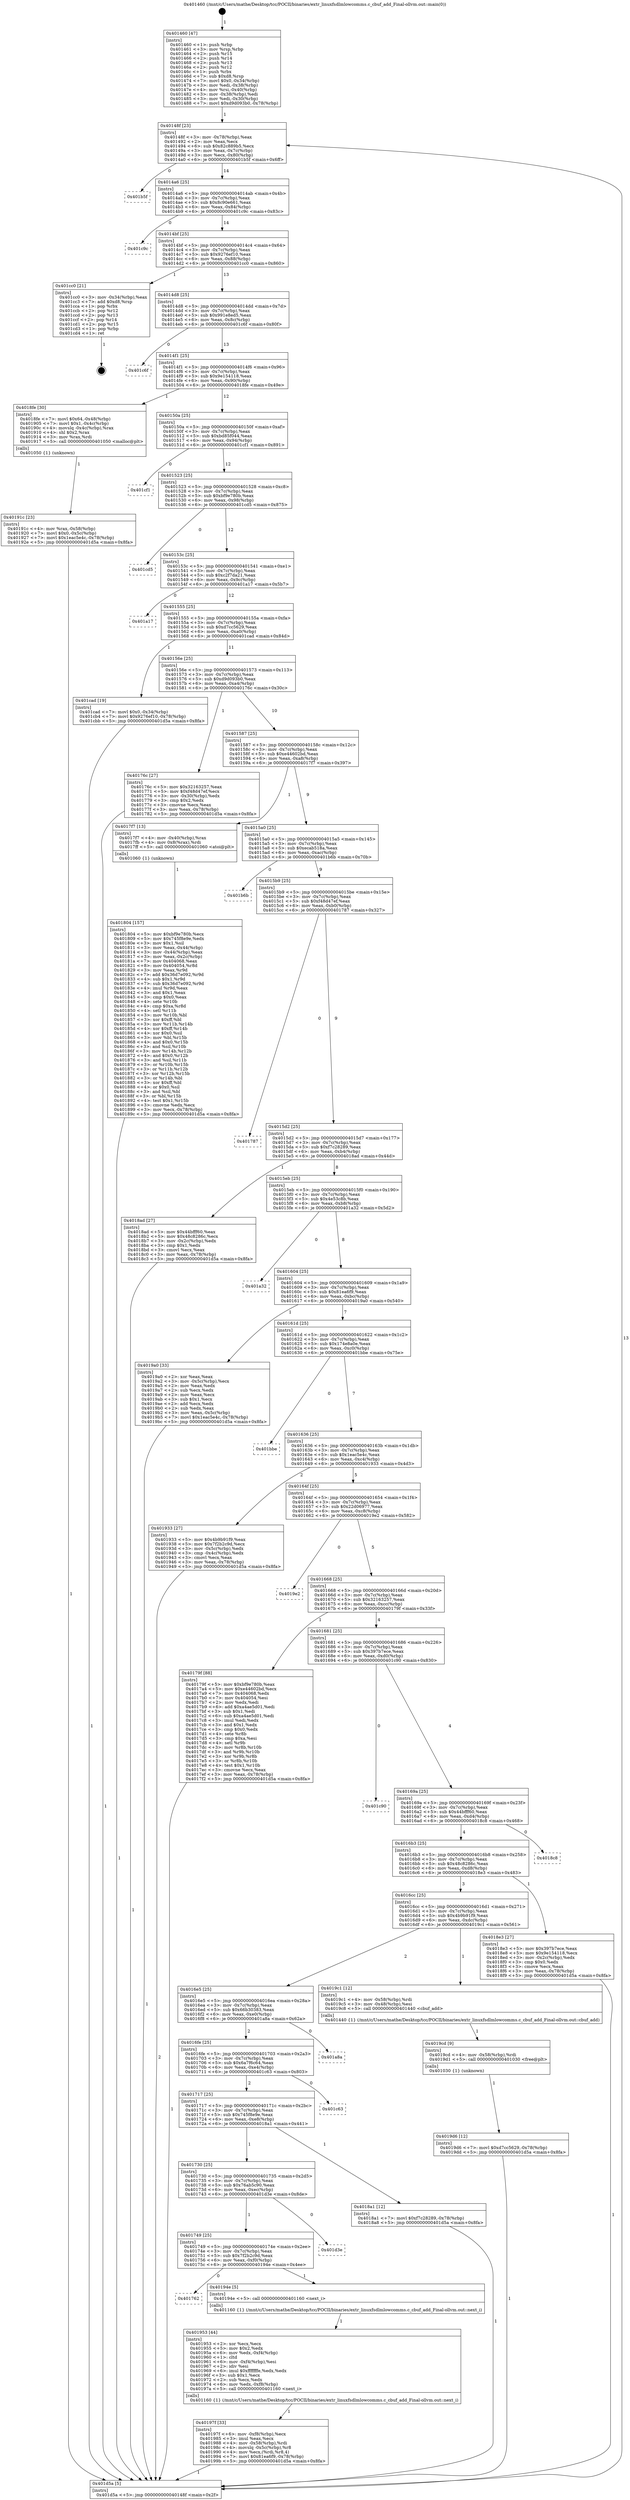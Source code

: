 digraph "0x401460" {
  label = "0x401460 (/mnt/c/Users/mathe/Desktop/tcc/POCII/binaries/extr_linuxfsdlmlowcomms.c_cbuf_add_Final-ollvm.out::main(0))"
  labelloc = "t"
  node[shape=record]

  Entry [label="",width=0.3,height=0.3,shape=circle,fillcolor=black,style=filled]
  "0x40148f" [label="{
     0x40148f [23]\l
     | [instrs]\l
     &nbsp;&nbsp;0x40148f \<+3\>: mov -0x78(%rbp),%eax\l
     &nbsp;&nbsp;0x401492 \<+2\>: mov %eax,%ecx\l
     &nbsp;&nbsp;0x401494 \<+6\>: sub $0x82c889b5,%ecx\l
     &nbsp;&nbsp;0x40149a \<+3\>: mov %eax,-0x7c(%rbp)\l
     &nbsp;&nbsp;0x40149d \<+3\>: mov %ecx,-0x80(%rbp)\l
     &nbsp;&nbsp;0x4014a0 \<+6\>: je 0000000000401b5f \<main+0x6ff\>\l
  }"]
  "0x401b5f" [label="{
     0x401b5f\l
  }", style=dashed]
  "0x4014a6" [label="{
     0x4014a6 [25]\l
     | [instrs]\l
     &nbsp;&nbsp;0x4014a6 \<+5\>: jmp 00000000004014ab \<main+0x4b\>\l
     &nbsp;&nbsp;0x4014ab \<+3\>: mov -0x7c(%rbp),%eax\l
     &nbsp;&nbsp;0x4014ae \<+5\>: sub $0x8c90e661,%eax\l
     &nbsp;&nbsp;0x4014b3 \<+6\>: mov %eax,-0x84(%rbp)\l
     &nbsp;&nbsp;0x4014b9 \<+6\>: je 0000000000401c9c \<main+0x83c\>\l
  }"]
  Exit [label="",width=0.3,height=0.3,shape=circle,fillcolor=black,style=filled,peripheries=2]
  "0x401c9c" [label="{
     0x401c9c\l
  }", style=dashed]
  "0x4014bf" [label="{
     0x4014bf [25]\l
     | [instrs]\l
     &nbsp;&nbsp;0x4014bf \<+5\>: jmp 00000000004014c4 \<main+0x64\>\l
     &nbsp;&nbsp;0x4014c4 \<+3\>: mov -0x7c(%rbp),%eax\l
     &nbsp;&nbsp;0x4014c7 \<+5\>: sub $0x9276ef10,%eax\l
     &nbsp;&nbsp;0x4014cc \<+6\>: mov %eax,-0x88(%rbp)\l
     &nbsp;&nbsp;0x4014d2 \<+6\>: je 0000000000401cc0 \<main+0x860\>\l
  }"]
  "0x4019d6" [label="{
     0x4019d6 [12]\l
     | [instrs]\l
     &nbsp;&nbsp;0x4019d6 \<+7\>: movl $0xd7cc5629,-0x78(%rbp)\l
     &nbsp;&nbsp;0x4019dd \<+5\>: jmp 0000000000401d5a \<main+0x8fa\>\l
  }"]
  "0x401cc0" [label="{
     0x401cc0 [21]\l
     | [instrs]\l
     &nbsp;&nbsp;0x401cc0 \<+3\>: mov -0x34(%rbp),%eax\l
     &nbsp;&nbsp;0x401cc3 \<+7\>: add $0xd8,%rsp\l
     &nbsp;&nbsp;0x401cca \<+1\>: pop %rbx\l
     &nbsp;&nbsp;0x401ccb \<+2\>: pop %r12\l
     &nbsp;&nbsp;0x401ccd \<+2\>: pop %r13\l
     &nbsp;&nbsp;0x401ccf \<+2\>: pop %r14\l
     &nbsp;&nbsp;0x401cd1 \<+2\>: pop %r15\l
     &nbsp;&nbsp;0x401cd3 \<+1\>: pop %rbp\l
     &nbsp;&nbsp;0x401cd4 \<+1\>: ret\l
  }"]
  "0x4014d8" [label="{
     0x4014d8 [25]\l
     | [instrs]\l
     &nbsp;&nbsp;0x4014d8 \<+5\>: jmp 00000000004014dd \<main+0x7d\>\l
     &nbsp;&nbsp;0x4014dd \<+3\>: mov -0x7c(%rbp),%eax\l
     &nbsp;&nbsp;0x4014e0 \<+5\>: sub $0x991e8ed5,%eax\l
     &nbsp;&nbsp;0x4014e5 \<+6\>: mov %eax,-0x8c(%rbp)\l
     &nbsp;&nbsp;0x4014eb \<+6\>: je 0000000000401c6f \<main+0x80f\>\l
  }"]
  "0x4019cd" [label="{
     0x4019cd [9]\l
     | [instrs]\l
     &nbsp;&nbsp;0x4019cd \<+4\>: mov -0x58(%rbp),%rdi\l
     &nbsp;&nbsp;0x4019d1 \<+5\>: call 0000000000401030 \<free@plt\>\l
     | [calls]\l
     &nbsp;&nbsp;0x401030 \{1\} (unknown)\l
  }"]
  "0x401c6f" [label="{
     0x401c6f\l
  }", style=dashed]
  "0x4014f1" [label="{
     0x4014f1 [25]\l
     | [instrs]\l
     &nbsp;&nbsp;0x4014f1 \<+5\>: jmp 00000000004014f6 \<main+0x96\>\l
     &nbsp;&nbsp;0x4014f6 \<+3\>: mov -0x7c(%rbp),%eax\l
     &nbsp;&nbsp;0x4014f9 \<+5\>: sub $0x9e154118,%eax\l
     &nbsp;&nbsp;0x4014fe \<+6\>: mov %eax,-0x90(%rbp)\l
     &nbsp;&nbsp;0x401504 \<+6\>: je 00000000004018fe \<main+0x49e\>\l
  }"]
  "0x40197f" [label="{
     0x40197f [33]\l
     | [instrs]\l
     &nbsp;&nbsp;0x40197f \<+6\>: mov -0xf8(%rbp),%ecx\l
     &nbsp;&nbsp;0x401985 \<+3\>: imul %eax,%ecx\l
     &nbsp;&nbsp;0x401988 \<+4\>: mov -0x58(%rbp),%rdi\l
     &nbsp;&nbsp;0x40198c \<+4\>: movslq -0x5c(%rbp),%r8\l
     &nbsp;&nbsp;0x401990 \<+4\>: mov %ecx,(%rdi,%r8,4)\l
     &nbsp;&nbsp;0x401994 \<+7\>: movl $0x81ea6f9,-0x78(%rbp)\l
     &nbsp;&nbsp;0x40199b \<+5\>: jmp 0000000000401d5a \<main+0x8fa\>\l
  }"]
  "0x4018fe" [label="{
     0x4018fe [30]\l
     | [instrs]\l
     &nbsp;&nbsp;0x4018fe \<+7\>: movl $0x64,-0x48(%rbp)\l
     &nbsp;&nbsp;0x401905 \<+7\>: movl $0x1,-0x4c(%rbp)\l
     &nbsp;&nbsp;0x40190c \<+4\>: movslq -0x4c(%rbp),%rax\l
     &nbsp;&nbsp;0x401910 \<+4\>: shl $0x2,%rax\l
     &nbsp;&nbsp;0x401914 \<+3\>: mov %rax,%rdi\l
     &nbsp;&nbsp;0x401917 \<+5\>: call 0000000000401050 \<malloc@plt\>\l
     | [calls]\l
     &nbsp;&nbsp;0x401050 \{1\} (unknown)\l
  }"]
  "0x40150a" [label="{
     0x40150a [25]\l
     | [instrs]\l
     &nbsp;&nbsp;0x40150a \<+5\>: jmp 000000000040150f \<main+0xaf\>\l
     &nbsp;&nbsp;0x40150f \<+3\>: mov -0x7c(%rbp),%eax\l
     &nbsp;&nbsp;0x401512 \<+5\>: sub $0xbd85f044,%eax\l
     &nbsp;&nbsp;0x401517 \<+6\>: mov %eax,-0x94(%rbp)\l
     &nbsp;&nbsp;0x40151d \<+6\>: je 0000000000401cf1 \<main+0x891\>\l
  }"]
  "0x401953" [label="{
     0x401953 [44]\l
     | [instrs]\l
     &nbsp;&nbsp;0x401953 \<+2\>: xor %ecx,%ecx\l
     &nbsp;&nbsp;0x401955 \<+5\>: mov $0x2,%edx\l
     &nbsp;&nbsp;0x40195a \<+6\>: mov %edx,-0xf4(%rbp)\l
     &nbsp;&nbsp;0x401960 \<+1\>: cltd\l
     &nbsp;&nbsp;0x401961 \<+6\>: mov -0xf4(%rbp),%esi\l
     &nbsp;&nbsp;0x401967 \<+2\>: idiv %esi\l
     &nbsp;&nbsp;0x401969 \<+6\>: imul $0xfffffffe,%edx,%edx\l
     &nbsp;&nbsp;0x40196f \<+3\>: sub $0x1,%ecx\l
     &nbsp;&nbsp;0x401972 \<+2\>: sub %ecx,%edx\l
     &nbsp;&nbsp;0x401974 \<+6\>: mov %edx,-0xf8(%rbp)\l
     &nbsp;&nbsp;0x40197a \<+5\>: call 0000000000401160 \<next_i\>\l
     | [calls]\l
     &nbsp;&nbsp;0x401160 \{1\} (/mnt/c/Users/mathe/Desktop/tcc/POCII/binaries/extr_linuxfsdlmlowcomms.c_cbuf_add_Final-ollvm.out::next_i)\l
  }"]
  "0x401cf1" [label="{
     0x401cf1\l
  }", style=dashed]
  "0x401523" [label="{
     0x401523 [25]\l
     | [instrs]\l
     &nbsp;&nbsp;0x401523 \<+5\>: jmp 0000000000401528 \<main+0xc8\>\l
     &nbsp;&nbsp;0x401528 \<+3\>: mov -0x7c(%rbp),%eax\l
     &nbsp;&nbsp;0x40152b \<+5\>: sub $0xbf9e780b,%eax\l
     &nbsp;&nbsp;0x401530 \<+6\>: mov %eax,-0x98(%rbp)\l
     &nbsp;&nbsp;0x401536 \<+6\>: je 0000000000401cd5 \<main+0x875\>\l
  }"]
  "0x401762" [label="{
     0x401762\l
  }", style=dashed]
  "0x401cd5" [label="{
     0x401cd5\l
  }", style=dashed]
  "0x40153c" [label="{
     0x40153c [25]\l
     | [instrs]\l
     &nbsp;&nbsp;0x40153c \<+5\>: jmp 0000000000401541 \<main+0xe1\>\l
     &nbsp;&nbsp;0x401541 \<+3\>: mov -0x7c(%rbp),%eax\l
     &nbsp;&nbsp;0x401544 \<+5\>: sub $0xc2f7da21,%eax\l
     &nbsp;&nbsp;0x401549 \<+6\>: mov %eax,-0x9c(%rbp)\l
     &nbsp;&nbsp;0x40154f \<+6\>: je 0000000000401a17 \<main+0x5b7\>\l
  }"]
  "0x40194e" [label="{
     0x40194e [5]\l
     | [instrs]\l
     &nbsp;&nbsp;0x40194e \<+5\>: call 0000000000401160 \<next_i\>\l
     | [calls]\l
     &nbsp;&nbsp;0x401160 \{1\} (/mnt/c/Users/mathe/Desktop/tcc/POCII/binaries/extr_linuxfsdlmlowcomms.c_cbuf_add_Final-ollvm.out::next_i)\l
  }"]
  "0x401a17" [label="{
     0x401a17\l
  }", style=dashed]
  "0x401555" [label="{
     0x401555 [25]\l
     | [instrs]\l
     &nbsp;&nbsp;0x401555 \<+5\>: jmp 000000000040155a \<main+0xfa\>\l
     &nbsp;&nbsp;0x40155a \<+3\>: mov -0x7c(%rbp),%eax\l
     &nbsp;&nbsp;0x40155d \<+5\>: sub $0xd7cc5629,%eax\l
     &nbsp;&nbsp;0x401562 \<+6\>: mov %eax,-0xa0(%rbp)\l
     &nbsp;&nbsp;0x401568 \<+6\>: je 0000000000401cad \<main+0x84d\>\l
  }"]
  "0x401749" [label="{
     0x401749 [25]\l
     | [instrs]\l
     &nbsp;&nbsp;0x401749 \<+5\>: jmp 000000000040174e \<main+0x2ee\>\l
     &nbsp;&nbsp;0x40174e \<+3\>: mov -0x7c(%rbp),%eax\l
     &nbsp;&nbsp;0x401751 \<+5\>: sub $0x7f2b2c9d,%eax\l
     &nbsp;&nbsp;0x401756 \<+6\>: mov %eax,-0xf0(%rbp)\l
     &nbsp;&nbsp;0x40175c \<+6\>: je 000000000040194e \<main+0x4ee\>\l
  }"]
  "0x401cad" [label="{
     0x401cad [19]\l
     | [instrs]\l
     &nbsp;&nbsp;0x401cad \<+7\>: movl $0x0,-0x34(%rbp)\l
     &nbsp;&nbsp;0x401cb4 \<+7\>: movl $0x9276ef10,-0x78(%rbp)\l
     &nbsp;&nbsp;0x401cbb \<+5\>: jmp 0000000000401d5a \<main+0x8fa\>\l
  }"]
  "0x40156e" [label="{
     0x40156e [25]\l
     | [instrs]\l
     &nbsp;&nbsp;0x40156e \<+5\>: jmp 0000000000401573 \<main+0x113\>\l
     &nbsp;&nbsp;0x401573 \<+3\>: mov -0x7c(%rbp),%eax\l
     &nbsp;&nbsp;0x401576 \<+5\>: sub $0xd9d093b0,%eax\l
     &nbsp;&nbsp;0x40157b \<+6\>: mov %eax,-0xa4(%rbp)\l
     &nbsp;&nbsp;0x401581 \<+6\>: je 000000000040176c \<main+0x30c\>\l
  }"]
  "0x401d3e" [label="{
     0x401d3e\l
  }", style=dashed]
  "0x40176c" [label="{
     0x40176c [27]\l
     | [instrs]\l
     &nbsp;&nbsp;0x40176c \<+5\>: mov $0x32163257,%eax\l
     &nbsp;&nbsp;0x401771 \<+5\>: mov $0xf48d47ef,%ecx\l
     &nbsp;&nbsp;0x401776 \<+3\>: mov -0x30(%rbp),%edx\l
     &nbsp;&nbsp;0x401779 \<+3\>: cmp $0x2,%edx\l
     &nbsp;&nbsp;0x40177c \<+3\>: cmovne %ecx,%eax\l
     &nbsp;&nbsp;0x40177f \<+3\>: mov %eax,-0x78(%rbp)\l
     &nbsp;&nbsp;0x401782 \<+5\>: jmp 0000000000401d5a \<main+0x8fa\>\l
  }"]
  "0x401587" [label="{
     0x401587 [25]\l
     | [instrs]\l
     &nbsp;&nbsp;0x401587 \<+5\>: jmp 000000000040158c \<main+0x12c\>\l
     &nbsp;&nbsp;0x40158c \<+3\>: mov -0x7c(%rbp),%eax\l
     &nbsp;&nbsp;0x40158f \<+5\>: sub $0xe44602bd,%eax\l
     &nbsp;&nbsp;0x401594 \<+6\>: mov %eax,-0xa8(%rbp)\l
     &nbsp;&nbsp;0x40159a \<+6\>: je 00000000004017f7 \<main+0x397\>\l
  }"]
  "0x401d5a" [label="{
     0x401d5a [5]\l
     | [instrs]\l
     &nbsp;&nbsp;0x401d5a \<+5\>: jmp 000000000040148f \<main+0x2f\>\l
  }"]
  "0x401460" [label="{
     0x401460 [47]\l
     | [instrs]\l
     &nbsp;&nbsp;0x401460 \<+1\>: push %rbp\l
     &nbsp;&nbsp;0x401461 \<+3\>: mov %rsp,%rbp\l
     &nbsp;&nbsp;0x401464 \<+2\>: push %r15\l
     &nbsp;&nbsp;0x401466 \<+2\>: push %r14\l
     &nbsp;&nbsp;0x401468 \<+2\>: push %r13\l
     &nbsp;&nbsp;0x40146a \<+2\>: push %r12\l
     &nbsp;&nbsp;0x40146c \<+1\>: push %rbx\l
     &nbsp;&nbsp;0x40146d \<+7\>: sub $0xd8,%rsp\l
     &nbsp;&nbsp;0x401474 \<+7\>: movl $0x0,-0x34(%rbp)\l
     &nbsp;&nbsp;0x40147b \<+3\>: mov %edi,-0x38(%rbp)\l
     &nbsp;&nbsp;0x40147e \<+4\>: mov %rsi,-0x40(%rbp)\l
     &nbsp;&nbsp;0x401482 \<+3\>: mov -0x38(%rbp),%edi\l
     &nbsp;&nbsp;0x401485 \<+3\>: mov %edi,-0x30(%rbp)\l
     &nbsp;&nbsp;0x401488 \<+7\>: movl $0xd9d093b0,-0x78(%rbp)\l
  }"]
  "0x40191c" [label="{
     0x40191c [23]\l
     | [instrs]\l
     &nbsp;&nbsp;0x40191c \<+4\>: mov %rax,-0x58(%rbp)\l
     &nbsp;&nbsp;0x401920 \<+7\>: movl $0x0,-0x5c(%rbp)\l
     &nbsp;&nbsp;0x401927 \<+7\>: movl $0x1eac5e4c,-0x78(%rbp)\l
     &nbsp;&nbsp;0x40192e \<+5\>: jmp 0000000000401d5a \<main+0x8fa\>\l
  }"]
  "0x4017f7" [label="{
     0x4017f7 [13]\l
     | [instrs]\l
     &nbsp;&nbsp;0x4017f7 \<+4\>: mov -0x40(%rbp),%rax\l
     &nbsp;&nbsp;0x4017fb \<+4\>: mov 0x8(%rax),%rdi\l
     &nbsp;&nbsp;0x4017ff \<+5\>: call 0000000000401060 \<atoi@plt\>\l
     | [calls]\l
     &nbsp;&nbsp;0x401060 \{1\} (unknown)\l
  }"]
  "0x4015a0" [label="{
     0x4015a0 [25]\l
     | [instrs]\l
     &nbsp;&nbsp;0x4015a0 \<+5\>: jmp 00000000004015a5 \<main+0x145\>\l
     &nbsp;&nbsp;0x4015a5 \<+3\>: mov -0x7c(%rbp),%eax\l
     &nbsp;&nbsp;0x4015a8 \<+5\>: sub $0xecab518a,%eax\l
     &nbsp;&nbsp;0x4015ad \<+6\>: mov %eax,-0xac(%rbp)\l
     &nbsp;&nbsp;0x4015b3 \<+6\>: je 0000000000401b6b \<main+0x70b\>\l
  }"]
  "0x401730" [label="{
     0x401730 [25]\l
     | [instrs]\l
     &nbsp;&nbsp;0x401730 \<+5\>: jmp 0000000000401735 \<main+0x2d5\>\l
     &nbsp;&nbsp;0x401735 \<+3\>: mov -0x7c(%rbp),%eax\l
     &nbsp;&nbsp;0x401738 \<+5\>: sub $0x76ab5c90,%eax\l
     &nbsp;&nbsp;0x40173d \<+6\>: mov %eax,-0xec(%rbp)\l
     &nbsp;&nbsp;0x401743 \<+6\>: je 0000000000401d3e \<main+0x8de\>\l
  }"]
  "0x401b6b" [label="{
     0x401b6b\l
  }", style=dashed]
  "0x4015b9" [label="{
     0x4015b9 [25]\l
     | [instrs]\l
     &nbsp;&nbsp;0x4015b9 \<+5\>: jmp 00000000004015be \<main+0x15e\>\l
     &nbsp;&nbsp;0x4015be \<+3\>: mov -0x7c(%rbp),%eax\l
     &nbsp;&nbsp;0x4015c1 \<+5\>: sub $0xf48d47ef,%eax\l
     &nbsp;&nbsp;0x4015c6 \<+6\>: mov %eax,-0xb0(%rbp)\l
     &nbsp;&nbsp;0x4015cc \<+6\>: je 0000000000401787 \<main+0x327\>\l
  }"]
  "0x4018a1" [label="{
     0x4018a1 [12]\l
     | [instrs]\l
     &nbsp;&nbsp;0x4018a1 \<+7\>: movl $0xf7c28289,-0x78(%rbp)\l
     &nbsp;&nbsp;0x4018a8 \<+5\>: jmp 0000000000401d5a \<main+0x8fa\>\l
  }"]
  "0x401787" [label="{
     0x401787\l
  }", style=dashed]
  "0x4015d2" [label="{
     0x4015d2 [25]\l
     | [instrs]\l
     &nbsp;&nbsp;0x4015d2 \<+5\>: jmp 00000000004015d7 \<main+0x177\>\l
     &nbsp;&nbsp;0x4015d7 \<+3\>: mov -0x7c(%rbp),%eax\l
     &nbsp;&nbsp;0x4015da \<+5\>: sub $0xf7c28289,%eax\l
     &nbsp;&nbsp;0x4015df \<+6\>: mov %eax,-0xb4(%rbp)\l
     &nbsp;&nbsp;0x4015e5 \<+6\>: je 00000000004018ad \<main+0x44d\>\l
  }"]
  "0x401717" [label="{
     0x401717 [25]\l
     | [instrs]\l
     &nbsp;&nbsp;0x401717 \<+5\>: jmp 000000000040171c \<main+0x2bc\>\l
     &nbsp;&nbsp;0x40171c \<+3\>: mov -0x7c(%rbp),%eax\l
     &nbsp;&nbsp;0x40171f \<+5\>: sub $0x745f8e9e,%eax\l
     &nbsp;&nbsp;0x401724 \<+6\>: mov %eax,-0xe8(%rbp)\l
     &nbsp;&nbsp;0x40172a \<+6\>: je 00000000004018a1 \<main+0x441\>\l
  }"]
  "0x4018ad" [label="{
     0x4018ad [27]\l
     | [instrs]\l
     &nbsp;&nbsp;0x4018ad \<+5\>: mov $0x44bfff60,%eax\l
     &nbsp;&nbsp;0x4018b2 \<+5\>: mov $0x48c8286c,%ecx\l
     &nbsp;&nbsp;0x4018b7 \<+3\>: mov -0x2c(%rbp),%edx\l
     &nbsp;&nbsp;0x4018ba \<+3\>: cmp $0x1,%edx\l
     &nbsp;&nbsp;0x4018bd \<+3\>: cmovl %ecx,%eax\l
     &nbsp;&nbsp;0x4018c0 \<+3\>: mov %eax,-0x78(%rbp)\l
     &nbsp;&nbsp;0x4018c3 \<+5\>: jmp 0000000000401d5a \<main+0x8fa\>\l
  }"]
  "0x4015eb" [label="{
     0x4015eb [25]\l
     | [instrs]\l
     &nbsp;&nbsp;0x4015eb \<+5\>: jmp 00000000004015f0 \<main+0x190\>\l
     &nbsp;&nbsp;0x4015f0 \<+3\>: mov -0x7c(%rbp),%eax\l
     &nbsp;&nbsp;0x4015f3 \<+5\>: sub $0x4e53c8b,%eax\l
     &nbsp;&nbsp;0x4015f8 \<+6\>: mov %eax,-0xb8(%rbp)\l
     &nbsp;&nbsp;0x4015fe \<+6\>: je 0000000000401a32 \<main+0x5d2\>\l
  }"]
  "0x401c63" [label="{
     0x401c63\l
  }", style=dashed]
  "0x401a32" [label="{
     0x401a32\l
  }", style=dashed]
  "0x401604" [label="{
     0x401604 [25]\l
     | [instrs]\l
     &nbsp;&nbsp;0x401604 \<+5\>: jmp 0000000000401609 \<main+0x1a9\>\l
     &nbsp;&nbsp;0x401609 \<+3\>: mov -0x7c(%rbp),%eax\l
     &nbsp;&nbsp;0x40160c \<+5\>: sub $0x81ea6f9,%eax\l
     &nbsp;&nbsp;0x401611 \<+6\>: mov %eax,-0xbc(%rbp)\l
     &nbsp;&nbsp;0x401617 \<+6\>: je 00000000004019a0 \<main+0x540\>\l
  }"]
  "0x4016fe" [label="{
     0x4016fe [25]\l
     | [instrs]\l
     &nbsp;&nbsp;0x4016fe \<+5\>: jmp 0000000000401703 \<main+0x2a3\>\l
     &nbsp;&nbsp;0x401703 \<+3\>: mov -0x7c(%rbp),%eax\l
     &nbsp;&nbsp;0x401706 \<+5\>: sub $0x6a7f6c64,%eax\l
     &nbsp;&nbsp;0x40170b \<+6\>: mov %eax,-0xe4(%rbp)\l
     &nbsp;&nbsp;0x401711 \<+6\>: je 0000000000401c63 \<main+0x803\>\l
  }"]
  "0x4019a0" [label="{
     0x4019a0 [33]\l
     | [instrs]\l
     &nbsp;&nbsp;0x4019a0 \<+2\>: xor %eax,%eax\l
     &nbsp;&nbsp;0x4019a2 \<+3\>: mov -0x5c(%rbp),%ecx\l
     &nbsp;&nbsp;0x4019a5 \<+2\>: mov %eax,%edx\l
     &nbsp;&nbsp;0x4019a7 \<+2\>: sub %ecx,%edx\l
     &nbsp;&nbsp;0x4019a9 \<+2\>: mov %eax,%ecx\l
     &nbsp;&nbsp;0x4019ab \<+3\>: sub $0x1,%ecx\l
     &nbsp;&nbsp;0x4019ae \<+2\>: add %ecx,%edx\l
     &nbsp;&nbsp;0x4019b0 \<+2\>: sub %edx,%eax\l
     &nbsp;&nbsp;0x4019b2 \<+3\>: mov %eax,-0x5c(%rbp)\l
     &nbsp;&nbsp;0x4019b5 \<+7\>: movl $0x1eac5e4c,-0x78(%rbp)\l
     &nbsp;&nbsp;0x4019bc \<+5\>: jmp 0000000000401d5a \<main+0x8fa\>\l
  }"]
  "0x40161d" [label="{
     0x40161d [25]\l
     | [instrs]\l
     &nbsp;&nbsp;0x40161d \<+5\>: jmp 0000000000401622 \<main+0x1c2\>\l
     &nbsp;&nbsp;0x401622 \<+3\>: mov -0x7c(%rbp),%eax\l
     &nbsp;&nbsp;0x401625 \<+5\>: sub $0x174e8a0e,%eax\l
     &nbsp;&nbsp;0x40162a \<+6\>: mov %eax,-0xc0(%rbp)\l
     &nbsp;&nbsp;0x401630 \<+6\>: je 0000000000401bbe \<main+0x75e\>\l
  }"]
  "0x401a8a" [label="{
     0x401a8a\l
  }", style=dashed]
  "0x401bbe" [label="{
     0x401bbe\l
  }", style=dashed]
  "0x401636" [label="{
     0x401636 [25]\l
     | [instrs]\l
     &nbsp;&nbsp;0x401636 \<+5\>: jmp 000000000040163b \<main+0x1db\>\l
     &nbsp;&nbsp;0x40163b \<+3\>: mov -0x7c(%rbp),%eax\l
     &nbsp;&nbsp;0x40163e \<+5\>: sub $0x1eac5e4c,%eax\l
     &nbsp;&nbsp;0x401643 \<+6\>: mov %eax,-0xc4(%rbp)\l
     &nbsp;&nbsp;0x401649 \<+6\>: je 0000000000401933 \<main+0x4d3\>\l
  }"]
  "0x4016e5" [label="{
     0x4016e5 [25]\l
     | [instrs]\l
     &nbsp;&nbsp;0x4016e5 \<+5\>: jmp 00000000004016ea \<main+0x28a\>\l
     &nbsp;&nbsp;0x4016ea \<+3\>: mov -0x7c(%rbp),%eax\l
     &nbsp;&nbsp;0x4016ed \<+5\>: sub $0x66b30383,%eax\l
     &nbsp;&nbsp;0x4016f2 \<+6\>: mov %eax,-0xe0(%rbp)\l
     &nbsp;&nbsp;0x4016f8 \<+6\>: je 0000000000401a8a \<main+0x62a\>\l
  }"]
  "0x401933" [label="{
     0x401933 [27]\l
     | [instrs]\l
     &nbsp;&nbsp;0x401933 \<+5\>: mov $0x4b9b91f9,%eax\l
     &nbsp;&nbsp;0x401938 \<+5\>: mov $0x7f2b2c9d,%ecx\l
     &nbsp;&nbsp;0x40193d \<+3\>: mov -0x5c(%rbp),%edx\l
     &nbsp;&nbsp;0x401940 \<+3\>: cmp -0x4c(%rbp),%edx\l
     &nbsp;&nbsp;0x401943 \<+3\>: cmovl %ecx,%eax\l
     &nbsp;&nbsp;0x401946 \<+3\>: mov %eax,-0x78(%rbp)\l
     &nbsp;&nbsp;0x401949 \<+5\>: jmp 0000000000401d5a \<main+0x8fa\>\l
  }"]
  "0x40164f" [label="{
     0x40164f [25]\l
     | [instrs]\l
     &nbsp;&nbsp;0x40164f \<+5\>: jmp 0000000000401654 \<main+0x1f4\>\l
     &nbsp;&nbsp;0x401654 \<+3\>: mov -0x7c(%rbp),%eax\l
     &nbsp;&nbsp;0x401657 \<+5\>: sub $0x22d06977,%eax\l
     &nbsp;&nbsp;0x40165c \<+6\>: mov %eax,-0xc8(%rbp)\l
     &nbsp;&nbsp;0x401662 \<+6\>: je 00000000004019e2 \<main+0x582\>\l
  }"]
  "0x4019c1" [label="{
     0x4019c1 [12]\l
     | [instrs]\l
     &nbsp;&nbsp;0x4019c1 \<+4\>: mov -0x58(%rbp),%rdi\l
     &nbsp;&nbsp;0x4019c5 \<+3\>: mov -0x48(%rbp),%esi\l
     &nbsp;&nbsp;0x4019c8 \<+5\>: call 0000000000401440 \<cbuf_add\>\l
     | [calls]\l
     &nbsp;&nbsp;0x401440 \{1\} (/mnt/c/Users/mathe/Desktop/tcc/POCII/binaries/extr_linuxfsdlmlowcomms.c_cbuf_add_Final-ollvm.out::cbuf_add)\l
  }"]
  "0x4019e2" [label="{
     0x4019e2\l
  }", style=dashed]
  "0x401668" [label="{
     0x401668 [25]\l
     | [instrs]\l
     &nbsp;&nbsp;0x401668 \<+5\>: jmp 000000000040166d \<main+0x20d\>\l
     &nbsp;&nbsp;0x40166d \<+3\>: mov -0x7c(%rbp),%eax\l
     &nbsp;&nbsp;0x401670 \<+5\>: sub $0x32163257,%eax\l
     &nbsp;&nbsp;0x401675 \<+6\>: mov %eax,-0xcc(%rbp)\l
     &nbsp;&nbsp;0x40167b \<+6\>: je 000000000040179f \<main+0x33f\>\l
  }"]
  "0x4016cc" [label="{
     0x4016cc [25]\l
     | [instrs]\l
     &nbsp;&nbsp;0x4016cc \<+5\>: jmp 00000000004016d1 \<main+0x271\>\l
     &nbsp;&nbsp;0x4016d1 \<+3\>: mov -0x7c(%rbp),%eax\l
     &nbsp;&nbsp;0x4016d4 \<+5\>: sub $0x4b9b91f9,%eax\l
     &nbsp;&nbsp;0x4016d9 \<+6\>: mov %eax,-0xdc(%rbp)\l
     &nbsp;&nbsp;0x4016df \<+6\>: je 00000000004019c1 \<main+0x561\>\l
  }"]
  "0x40179f" [label="{
     0x40179f [88]\l
     | [instrs]\l
     &nbsp;&nbsp;0x40179f \<+5\>: mov $0xbf9e780b,%eax\l
     &nbsp;&nbsp;0x4017a4 \<+5\>: mov $0xe44602bd,%ecx\l
     &nbsp;&nbsp;0x4017a9 \<+7\>: mov 0x404068,%edx\l
     &nbsp;&nbsp;0x4017b0 \<+7\>: mov 0x404054,%esi\l
     &nbsp;&nbsp;0x4017b7 \<+2\>: mov %edx,%edi\l
     &nbsp;&nbsp;0x4017b9 \<+6\>: add $0xa4ae5d01,%edi\l
     &nbsp;&nbsp;0x4017bf \<+3\>: sub $0x1,%edi\l
     &nbsp;&nbsp;0x4017c2 \<+6\>: sub $0xa4ae5d01,%edi\l
     &nbsp;&nbsp;0x4017c8 \<+3\>: imul %edi,%edx\l
     &nbsp;&nbsp;0x4017cb \<+3\>: and $0x1,%edx\l
     &nbsp;&nbsp;0x4017ce \<+3\>: cmp $0x0,%edx\l
     &nbsp;&nbsp;0x4017d1 \<+4\>: sete %r8b\l
     &nbsp;&nbsp;0x4017d5 \<+3\>: cmp $0xa,%esi\l
     &nbsp;&nbsp;0x4017d8 \<+4\>: setl %r9b\l
     &nbsp;&nbsp;0x4017dc \<+3\>: mov %r8b,%r10b\l
     &nbsp;&nbsp;0x4017df \<+3\>: and %r9b,%r10b\l
     &nbsp;&nbsp;0x4017e2 \<+3\>: xor %r9b,%r8b\l
     &nbsp;&nbsp;0x4017e5 \<+3\>: or %r8b,%r10b\l
     &nbsp;&nbsp;0x4017e8 \<+4\>: test $0x1,%r10b\l
     &nbsp;&nbsp;0x4017ec \<+3\>: cmovne %ecx,%eax\l
     &nbsp;&nbsp;0x4017ef \<+3\>: mov %eax,-0x78(%rbp)\l
     &nbsp;&nbsp;0x4017f2 \<+5\>: jmp 0000000000401d5a \<main+0x8fa\>\l
  }"]
  "0x401681" [label="{
     0x401681 [25]\l
     | [instrs]\l
     &nbsp;&nbsp;0x401681 \<+5\>: jmp 0000000000401686 \<main+0x226\>\l
     &nbsp;&nbsp;0x401686 \<+3\>: mov -0x7c(%rbp),%eax\l
     &nbsp;&nbsp;0x401689 \<+5\>: sub $0x397b7ece,%eax\l
     &nbsp;&nbsp;0x40168e \<+6\>: mov %eax,-0xd0(%rbp)\l
     &nbsp;&nbsp;0x401694 \<+6\>: je 0000000000401c90 \<main+0x830\>\l
  }"]
  "0x401804" [label="{
     0x401804 [157]\l
     | [instrs]\l
     &nbsp;&nbsp;0x401804 \<+5\>: mov $0xbf9e780b,%ecx\l
     &nbsp;&nbsp;0x401809 \<+5\>: mov $0x745f8e9e,%edx\l
     &nbsp;&nbsp;0x40180e \<+3\>: mov $0x1,%sil\l
     &nbsp;&nbsp;0x401811 \<+3\>: mov %eax,-0x44(%rbp)\l
     &nbsp;&nbsp;0x401814 \<+3\>: mov -0x44(%rbp),%eax\l
     &nbsp;&nbsp;0x401817 \<+3\>: mov %eax,-0x2c(%rbp)\l
     &nbsp;&nbsp;0x40181a \<+7\>: mov 0x404068,%eax\l
     &nbsp;&nbsp;0x401821 \<+8\>: mov 0x404054,%r8d\l
     &nbsp;&nbsp;0x401829 \<+3\>: mov %eax,%r9d\l
     &nbsp;&nbsp;0x40182c \<+7\>: add $0x36d7e092,%r9d\l
     &nbsp;&nbsp;0x401833 \<+4\>: sub $0x1,%r9d\l
     &nbsp;&nbsp;0x401837 \<+7\>: sub $0x36d7e092,%r9d\l
     &nbsp;&nbsp;0x40183e \<+4\>: imul %r9d,%eax\l
     &nbsp;&nbsp;0x401842 \<+3\>: and $0x1,%eax\l
     &nbsp;&nbsp;0x401845 \<+3\>: cmp $0x0,%eax\l
     &nbsp;&nbsp;0x401848 \<+4\>: sete %r10b\l
     &nbsp;&nbsp;0x40184c \<+4\>: cmp $0xa,%r8d\l
     &nbsp;&nbsp;0x401850 \<+4\>: setl %r11b\l
     &nbsp;&nbsp;0x401854 \<+3\>: mov %r10b,%bl\l
     &nbsp;&nbsp;0x401857 \<+3\>: xor $0xff,%bl\l
     &nbsp;&nbsp;0x40185a \<+3\>: mov %r11b,%r14b\l
     &nbsp;&nbsp;0x40185d \<+4\>: xor $0xff,%r14b\l
     &nbsp;&nbsp;0x401861 \<+4\>: xor $0x0,%sil\l
     &nbsp;&nbsp;0x401865 \<+3\>: mov %bl,%r15b\l
     &nbsp;&nbsp;0x401868 \<+4\>: and $0x0,%r15b\l
     &nbsp;&nbsp;0x40186c \<+3\>: and %sil,%r10b\l
     &nbsp;&nbsp;0x40186f \<+3\>: mov %r14b,%r12b\l
     &nbsp;&nbsp;0x401872 \<+4\>: and $0x0,%r12b\l
     &nbsp;&nbsp;0x401876 \<+3\>: and %sil,%r11b\l
     &nbsp;&nbsp;0x401879 \<+3\>: or %r10b,%r15b\l
     &nbsp;&nbsp;0x40187c \<+3\>: or %r11b,%r12b\l
     &nbsp;&nbsp;0x40187f \<+3\>: xor %r12b,%r15b\l
     &nbsp;&nbsp;0x401882 \<+3\>: or %r14b,%bl\l
     &nbsp;&nbsp;0x401885 \<+3\>: xor $0xff,%bl\l
     &nbsp;&nbsp;0x401888 \<+4\>: or $0x0,%sil\l
     &nbsp;&nbsp;0x40188c \<+3\>: and %sil,%bl\l
     &nbsp;&nbsp;0x40188f \<+3\>: or %bl,%r15b\l
     &nbsp;&nbsp;0x401892 \<+4\>: test $0x1,%r15b\l
     &nbsp;&nbsp;0x401896 \<+3\>: cmovne %edx,%ecx\l
     &nbsp;&nbsp;0x401899 \<+3\>: mov %ecx,-0x78(%rbp)\l
     &nbsp;&nbsp;0x40189c \<+5\>: jmp 0000000000401d5a \<main+0x8fa\>\l
  }"]
  "0x4018e3" [label="{
     0x4018e3 [27]\l
     | [instrs]\l
     &nbsp;&nbsp;0x4018e3 \<+5\>: mov $0x397b7ece,%eax\l
     &nbsp;&nbsp;0x4018e8 \<+5\>: mov $0x9e154118,%ecx\l
     &nbsp;&nbsp;0x4018ed \<+3\>: mov -0x2c(%rbp),%edx\l
     &nbsp;&nbsp;0x4018f0 \<+3\>: cmp $0x0,%edx\l
     &nbsp;&nbsp;0x4018f3 \<+3\>: cmove %ecx,%eax\l
     &nbsp;&nbsp;0x4018f6 \<+3\>: mov %eax,-0x78(%rbp)\l
     &nbsp;&nbsp;0x4018f9 \<+5\>: jmp 0000000000401d5a \<main+0x8fa\>\l
  }"]
  "0x401c90" [label="{
     0x401c90\l
  }", style=dashed]
  "0x40169a" [label="{
     0x40169a [25]\l
     | [instrs]\l
     &nbsp;&nbsp;0x40169a \<+5\>: jmp 000000000040169f \<main+0x23f\>\l
     &nbsp;&nbsp;0x40169f \<+3\>: mov -0x7c(%rbp),%eax\l
     &nbsp;&nbsp;0x4016a2 \<+5\>: sub $0x44bfff60,%eax\l
     &nbsp;&nbsp;0x4016a7 \<+6\>: mov %eax,-0xd4(%rbp)\l
     &nbsp;&nbsp;0x4016ad \<+6\>: je 00000000004018c8 \<main+0x468\>\l
  }"]
  "0x4016b3" [label="{
     0x4016b3 [25]\l
     | [instrs]\l
     &nbsp;&nbsp;0x4016b3 \<+5\>: jmp 00000000004016b8 \<main+0x258\>\l
     &nbsp;&nbsp;0x4016b8 \<+3\>: mov -0x7c(%rbp),%eax\l
     &nbsp;&nbsp;0x4016bb \<+5\>: sub $0x48c8286c,%eax\l
     &nbsp;&nbsp;0x4016c0 \<+6\>: mov %eax,-0xd8(%rbp)\l
     &nbsp;&nbsp;0x4016c6 \<+6\>: je 00000000004018e3 \<main+0x483\>\l
  }"]
  "0x4018c8" [label="{
     0x4018c8\l
  }", style=dashed]
  Entry -> "0x401460" [label=" 1"]
  "0x40148f" -> "0x401b5f" [label=" 0"]
  "0x40148f" -> "0x4014a6" [label=" 14"]
  "0x401cc0" -> Exit [label=" 1"]
  "0x4014a6" -> "0x401c9c" [label=" 0"]
  "0x4014a6" -> "0x4014bf" [label=" 14"]
  "0x401cad" -> "0x401d5a" [label=" 1"]
  "0x4014bf" -> "0x401cc0" [label=" 1"]
  "0x4014bf" -> "0x4014d8" [label=" 13"]
  "0x4019d6" -> "0x401d5a" [label=" 1"]
  "0x4014d8" -> "0x401c6f" [label=" 0"]
  "0x4014d8" -> "0x4014f1" [label=" 13"]
  "0x4019cd" -> "0x4019d6" [label=" 1"]
  "0x4014f1" -> "0x4018fe" [label=" 1"]
  "0x4014f1" -> "0x40150a" [label=" 12"]
  "0x4019c1" -> "0x4019cd" [label=" 1"]
  "0x40150a" -> "0x401cf1" [label=" 0"]
  "0x40150a" -> "0x401523" [label=" 12"]
  "0x4019a0" -> "0x401d5a" [label=" 1"]
  "0x401523" -> "0x401cd5" [label=" 0"]
  "0x401523" -> "0x40153c" [label=" 12"]
  "0x40197f" -> "0x401d5a" [label=" 1"]
  "0x40153c" -> "0x401a17" [label=" 0"]
  "0x40153c" -> "0x401555" [label=" 12"]
  "0x401953" -> "0x40197f" [label=" 1"]
  "0x401555" -> "0x401cad" [label=" 1"]
  "0x401555" -> "0x40156e" [label=" 11"]
  "0x401749" -> "0x401762" [label=" 0"]
  "0x40156e" -> "0x40176c" [label=" 1"]
  "0x40156e" -> "0x401587" [label=" 10"]
  "0x40176c" -> "0x401d5a" [label=" 1"]
  "0x401460" -> "0x40148f" [label=" 1"]
  "0x401d5a" -> "0x40148f" [label=" 13"]
  "0x401749" -> "0x40194e" [label=" 1"]
  "0x401587" -> "0x4017f7" [label=" 1"]
  "0x401587" -> "0x4015a0" [label=" 9"]
  "0x401730" -> "0x401749" [label=" 1"]
  "0x4015a0" -> "0x401b6b" [label=" 0"]
  "0x4015a0" -> "0x4015b9" [label=" 9"]
  "0x401730" -> "0x401d3e" [label=" 0"]
  "0x4015b9" -> "0x401787" [label=" 0"]
  "0x4015b9" -> "0x4015d2" [label=" 9"]
  "0x40194e" -> "0x401953" [label=" 1"]
  "0x4015d2" -> "0x4018ad" [label=" 1"]
  "0x4015d2" -> "0x4015eb" [label=" 8"]
  "0x40191c" -> "0x401d5a" [label=" 1"]
  "0x4015eb" -> "0x401a32" [label=" 0"]
  "0x4015eb" -> "0x401604" [label=" 8"]
  "0x4018fe" -> "0x40191c" [label=" 1"]
  "0x401604" -> "0x4019a0" [label=" 1"]
  "0x401604" -> "0x40161d" [label=" 7"]
  "0x4018ad" -> "0x401d5a" [label=" 1"]
  "0x40161d" -> "0x401bbe" [label=" 0"]
  "0x40161d" -> "0x401636" [label=" 7"]
  "0x4018a1" -> "0x401d5a" [label=" 1"]
  "0x401636" -> "0x401933" [label=" 2"]
  "0x401636" -> "0x40164f" [label=" 5"]
  "0x401717" -> "0x4018a1" [label=" 1"]
  "0x40164f" -> "0x4019e2" [label=" 0"]
  "0x40164f" -> "0x401668" [label=" 5"]
  "0x401933" -> "0x401d5a" [label=" 2"]
  "0x401668" -> "0x40179f" [label=" 1"]
  "0x401668" -> "0x401681" [label=" 4"]
  "0x40179f" -> "0x401d5a" [label=" 1"]
  "0x4017f7" -> "0x401804" [label=" 1"]
  "0x401804" -> "0x401d5a" [label=" 1"]
  "0x4016fe" -> "0x401c63" [label=" 0"]
  "0x401681" -> "0x401c90" [label=" 0"]
  "0x401681" -> "0x40169a" [label=" 4"]
  "0x4018e3" -> "0x401d5a" [label=" 1"]
  "0x40169a" -> "0x4018c8" [label=" 0"]
  "0x40169a" -> "0x4016b3" [label=" 4"]
  "0x4016e5" -> "0x4016fe" [label=" 2"]
  "0x4016b3" -> "0x4018e3" [label=" 1"]
  "0x4016b3" -> "0x4016cc" [label=" 3"]
  "0x4016fe" -> "0x401717" [label=" 2"]
  "0x4016cc" -> "0x4019c1" [label=" 1"]
  "0x4016cc" -> "0x4016e5" [label=" 2"]
  "0x401717" -> "0x401730" [label=" 1"]
  "0x4016e5" -> "0x401a8a" [label=" 0"]
}
